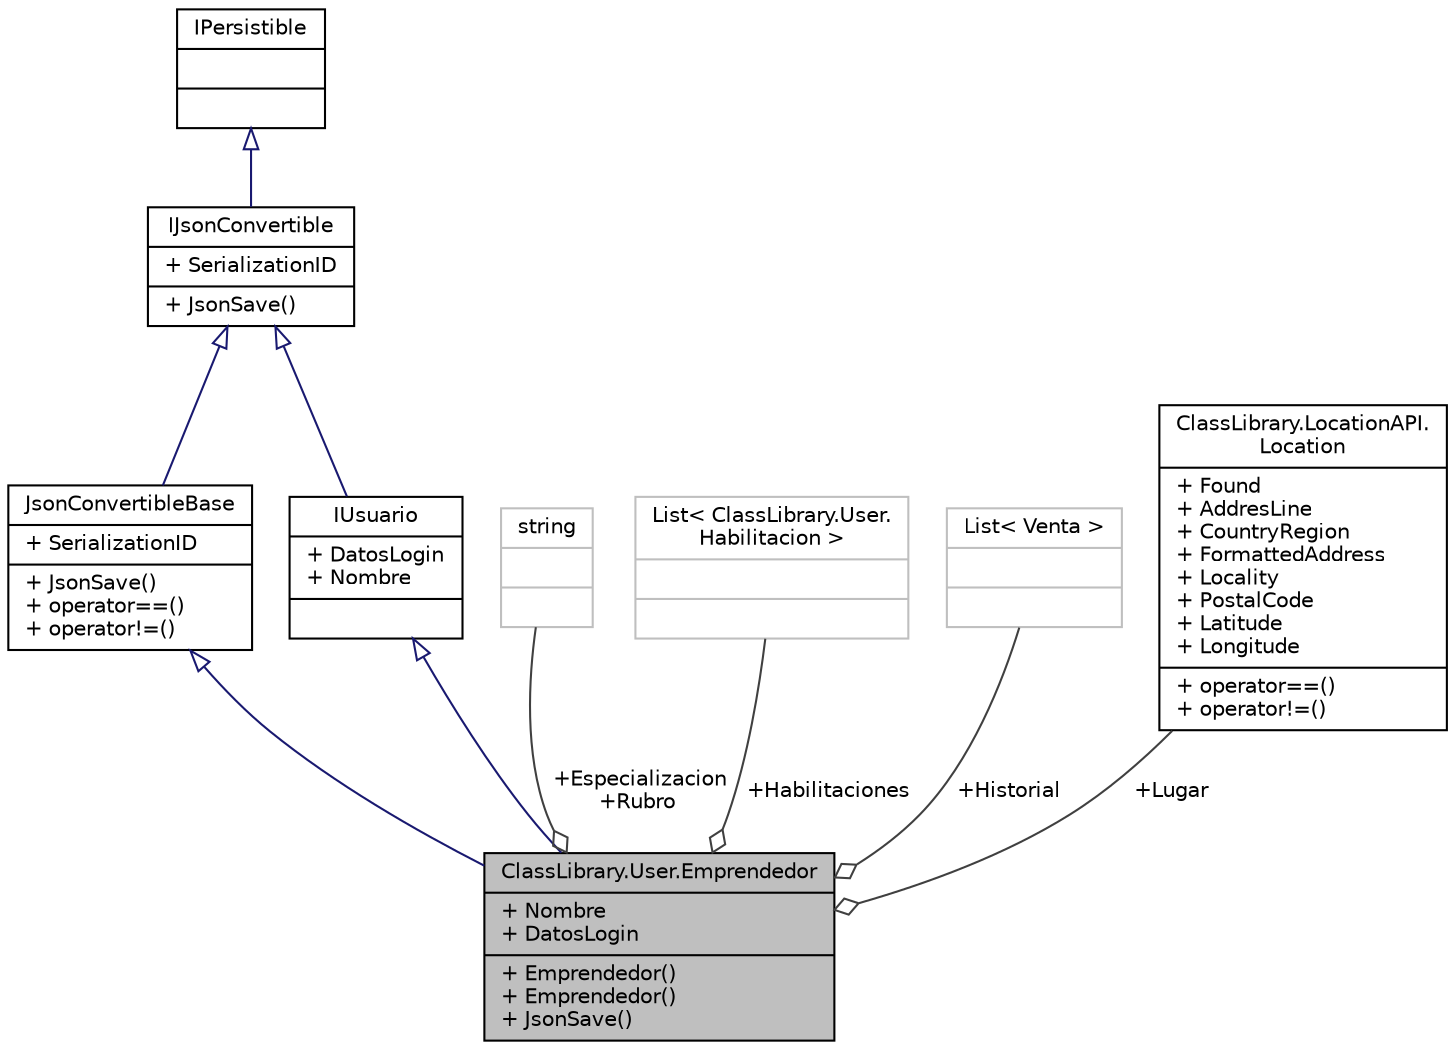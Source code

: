 digraph "ClassLibrary.User.Emprendedor"
{
 // INTERACTIVE_SVG=YES
 // LATEX_PDF_SIZE
  edge [fontname="Helvetica",fontsize="10",labelfontname="Helvetica",labelfontsize="10"];
  node [fontname="Helvetica",fontsize="10",shape=record];
  Node1 [label="{ClassLibrary.User.Emprendedor\n|+ Nombre\l+ DatosLogin\l|+ Emprendedor()\l+ Emprendedor()\l+ JsonSave()\l}",height=0.2,width=0.4,color="black", fillcolor="grey75", style="filled", fontcolor="black",tooltip="Clase representativa de los emprendedores con su información competente."];
  Node2 -> Node1 [dir="back",color="midnightblue",fontsize="10",style="solid",arrowtail="onormal",fontname="Helvetica"];
  Node2 [label="{JsonConvertibleBase\n|+ SerializationID\l|+ JsonSave()\l+ operator==()\l+ operator!=()\l}",height=0.2,width=0.4,color="black", fillcolor="white", style="filled",URL="$classImporters_1_1Json_1_1JsonConvertibleBase.html",tooltip="Clase base abstracta que redefine los operadores == y != para determinar si dos objetos son iguales e..."];
  Node3 -> Node2 [dir="back",color="midnightblue",fontsize="10",style="solid",arrowtail="onormal",fontname="Helvetica"];
  Node3 [label="{IJsonConvertible\n|+ SerializationID\l|+ JsonSave()\l}",height=0.2,width=0.4,color="black", fillcolor="white", style="filled",URL="$interfaceImporters_1_1Json_1_1IJsonConvertible.html",tooltip="Interfaz que permite a la librería de clases marcar las clases que se persisten en formato JSON...."];
  Node4 -> Node3 [dir="back",color="midnightblue",fontsize="10",style="solid",arrowtail="onormal",fontname="Helvetica"];
  Node4 [label="{IPersistible\n||}",height=0.2,width=0.4,color="black", fillcolor="white", style="filled",URL="$interfaceImporters_1_1IPersistible.html",tooltip="Identifica las clases que se espera que la base de datos persista."];
  Node5 -> Node1 [dir="back",color="midnightblue",fontsize="10",style="solid",arrowtail="onormal",fontname="Helvetica"];
  Node5 [label="{IUsuario\n|+ DatosLogin\l+ Nombre\l|}",height=0.2,width=0.4,color="black", fillcolor="white", style="filled",URL="$interfaceClassLibrary_1_1User_1_1IUsuario.html",tooltip="Interfaz que engloba tanto empresas como emprendimientos."];
  Node3 -> Node5 [dir="back",color="midnightblue",fontsize="10",style="solid",arrowtail="onormal",fontname="Helvetica"];
  Node6 -> Node1 [color="grey25",fontsize="10",style="solid",label=" +Especializacion\n+Rubro" ,arrowhead="odiamond",fontname="Helvetica"];
  Node6 [label="{string\n||}",height=0.2,width=0.4,color="grey75", fillcolor="white", style="filled",tooltip=" "];
  Node7 -> Node1 [color="grey25",fontsize="10",style="solid",label=" +Habilitaciones" ,arrowhead="odiamond",fontname="Helvetica"];
  Node7 [label="{List\< ClassLibrary.User.\lHabilitacion \>\n||}",height=0.2,width=0.4,color="grey75", fillcolor="white", style="filled",tooltip=" "];
  Node8 -> Node1 [color="grey25",fontsize="10",style="solid",label=" +Historial" ,arrowhead="odiamond",fontname="Helvetica"];
  Node8 [label="{List\< Venta \>\n||}",height=0.2,width=0.4,color="grey75", fillcolor="white", style="filled",tooltip=" "];
  Node9 -> Node1 [color="grey25",fontsize="10",style="solid",label=" +Lugar" ,arrowhead="odiamond",fontname="Helvetica"];
  Node9 [label="{ClassLibrary.LocationAPI.\lLocation\n|+ Found\l+ AddresLine\l+ CountryRegion\l+ FormattedAddress\l+ Locality\l+ PostalCode\l+ Latitude\l+ Longitude\l|+ operator==()\l+ operator!=()\l}",height=0.2,width=0.4,color="black", fillcolor="white", style="filled",URL="$classClassLibrary_1_1LocationAPI_1_1Location.html",tooltip="Representa las coordenadas y otros datos de la ubicación de una dirección retornada en el método...."];
}
